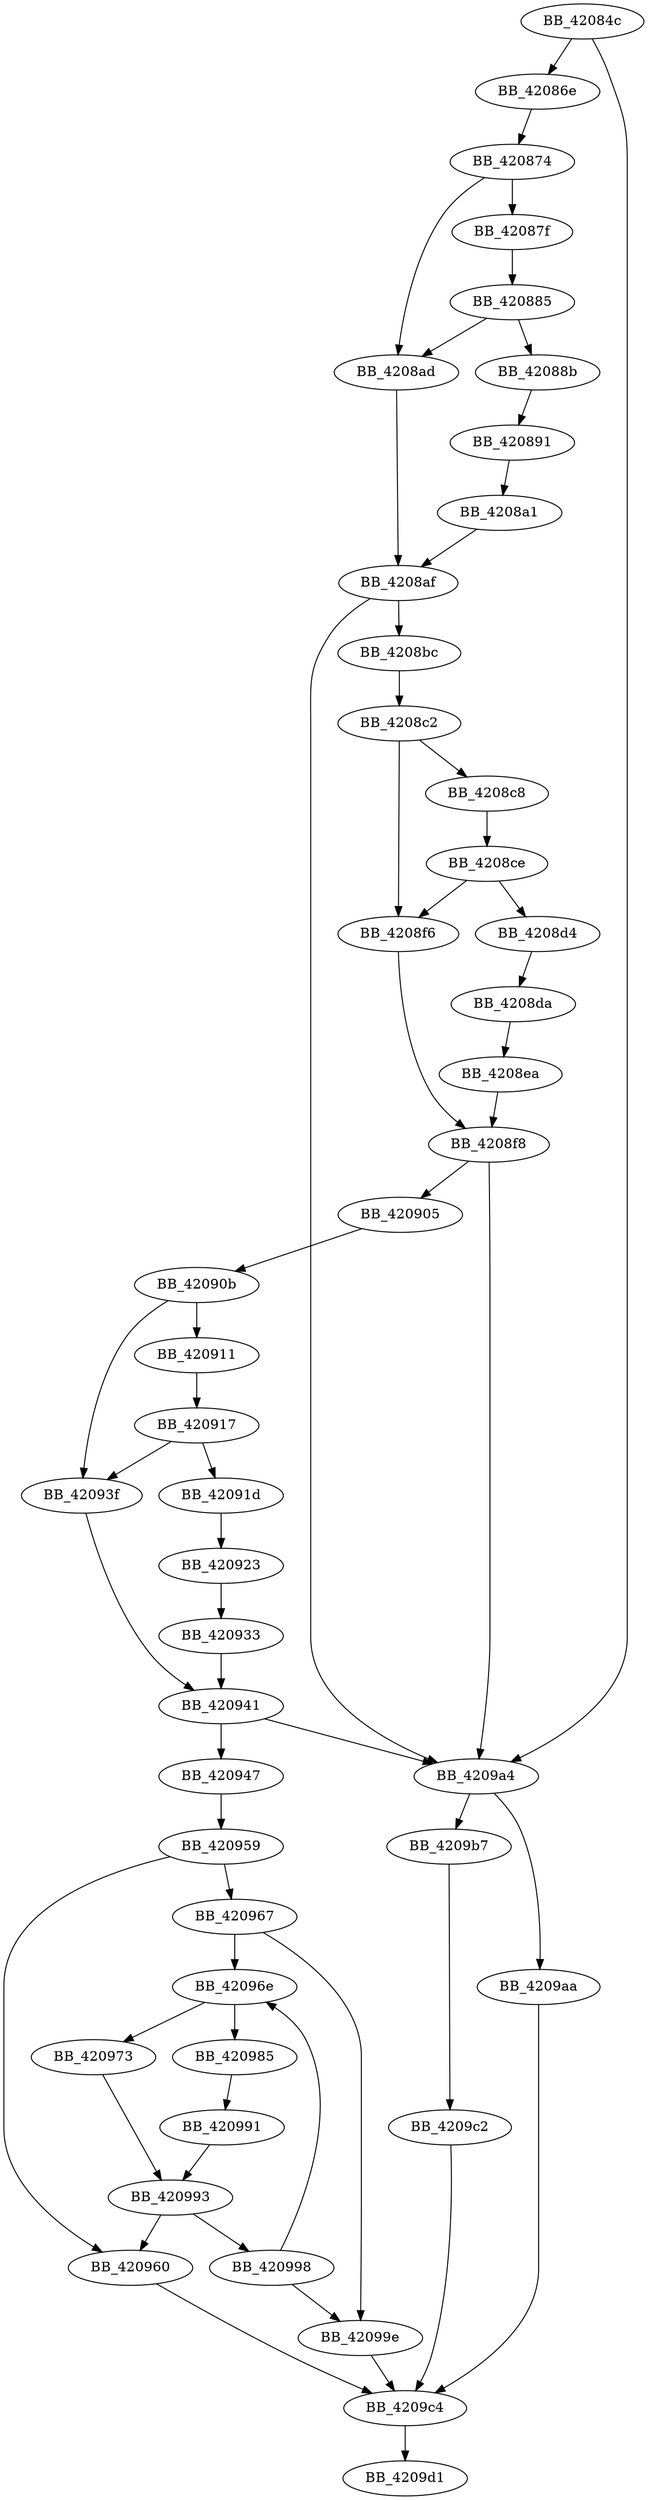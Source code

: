 DiGraph __fputwc_nolock{
BB_42084c->BB_42086e
BB_42084c->BB_4209a4
BB_42086e->BB_420874
BB_420874->BB_42087f
BB_420874->BB_4208ad
BB_42087f->BB_420885
BB_420885->BB_42088b
BB_420885->BB_4208ad
BB_42088b->BB_420891
BB_420891->BB_4208a1
BB_4208a1->BB_4208af
BB_4208ad->BB_4208af
BB_4208af->BB_4208bc
BB_4208af->BB_4209a4
BB_4208bc->BB_4208c2
BB_4208c2->BB_4208c8
BB_4208c2->BB_4208f6
BB_4208c8->BB_4208ce
BB_4208ce->BB_4208d4
BB_4208ce->BB_4208f6
BB_4208d4->BB_4208da
BB_4208da->BB_4208ea
BB_4208ea->BB_4208f8
BB_4208f6->BB_4208f8
BB_4208f8->BB_420905
BB_4208f8->BB_4209a4
BB_420905->BB_42090b
BB_42090b->BB_420911
BB_42090b->BB_42093f
BB_420911->BB_420917
BB_420917->BB_42091d
BB_420917->BB_42093f
BB_42091d->BB_420923
BB_420923->BB_420933
BB_420933->BB_420941
BB_42093f->BB_420941
BB_420941->BB_420947
BB_420941->BB_4209a4
BB_420947->BB_420959
BB_420959->BB_420960
BB_420959->BB_420967
BB_420960->BB_4209c4
BB_420967->BB_42096e
BB_420967->BB_42099e
BB_42096e->BB_420973
BB_42096e->BB_420985
BB_420973->BB_420993
BB_420985->BB_420991
BB_420991->BB_420993
BB_420993->BB_420960
BB_420993->BB_420998
BB_420998->BB_42096e
BB_420998->BB_42099e
BB_42099e->BB_4209c4
BB_4209a4->BB_4209aa
BB_4209a4->BB_4209b7
BB_4209aa->BB_4209c4
BB_4209b7->BB_4209c2
BB_4209c2->BB_4209c4
BB_4209c4->BB_4209d1
}
